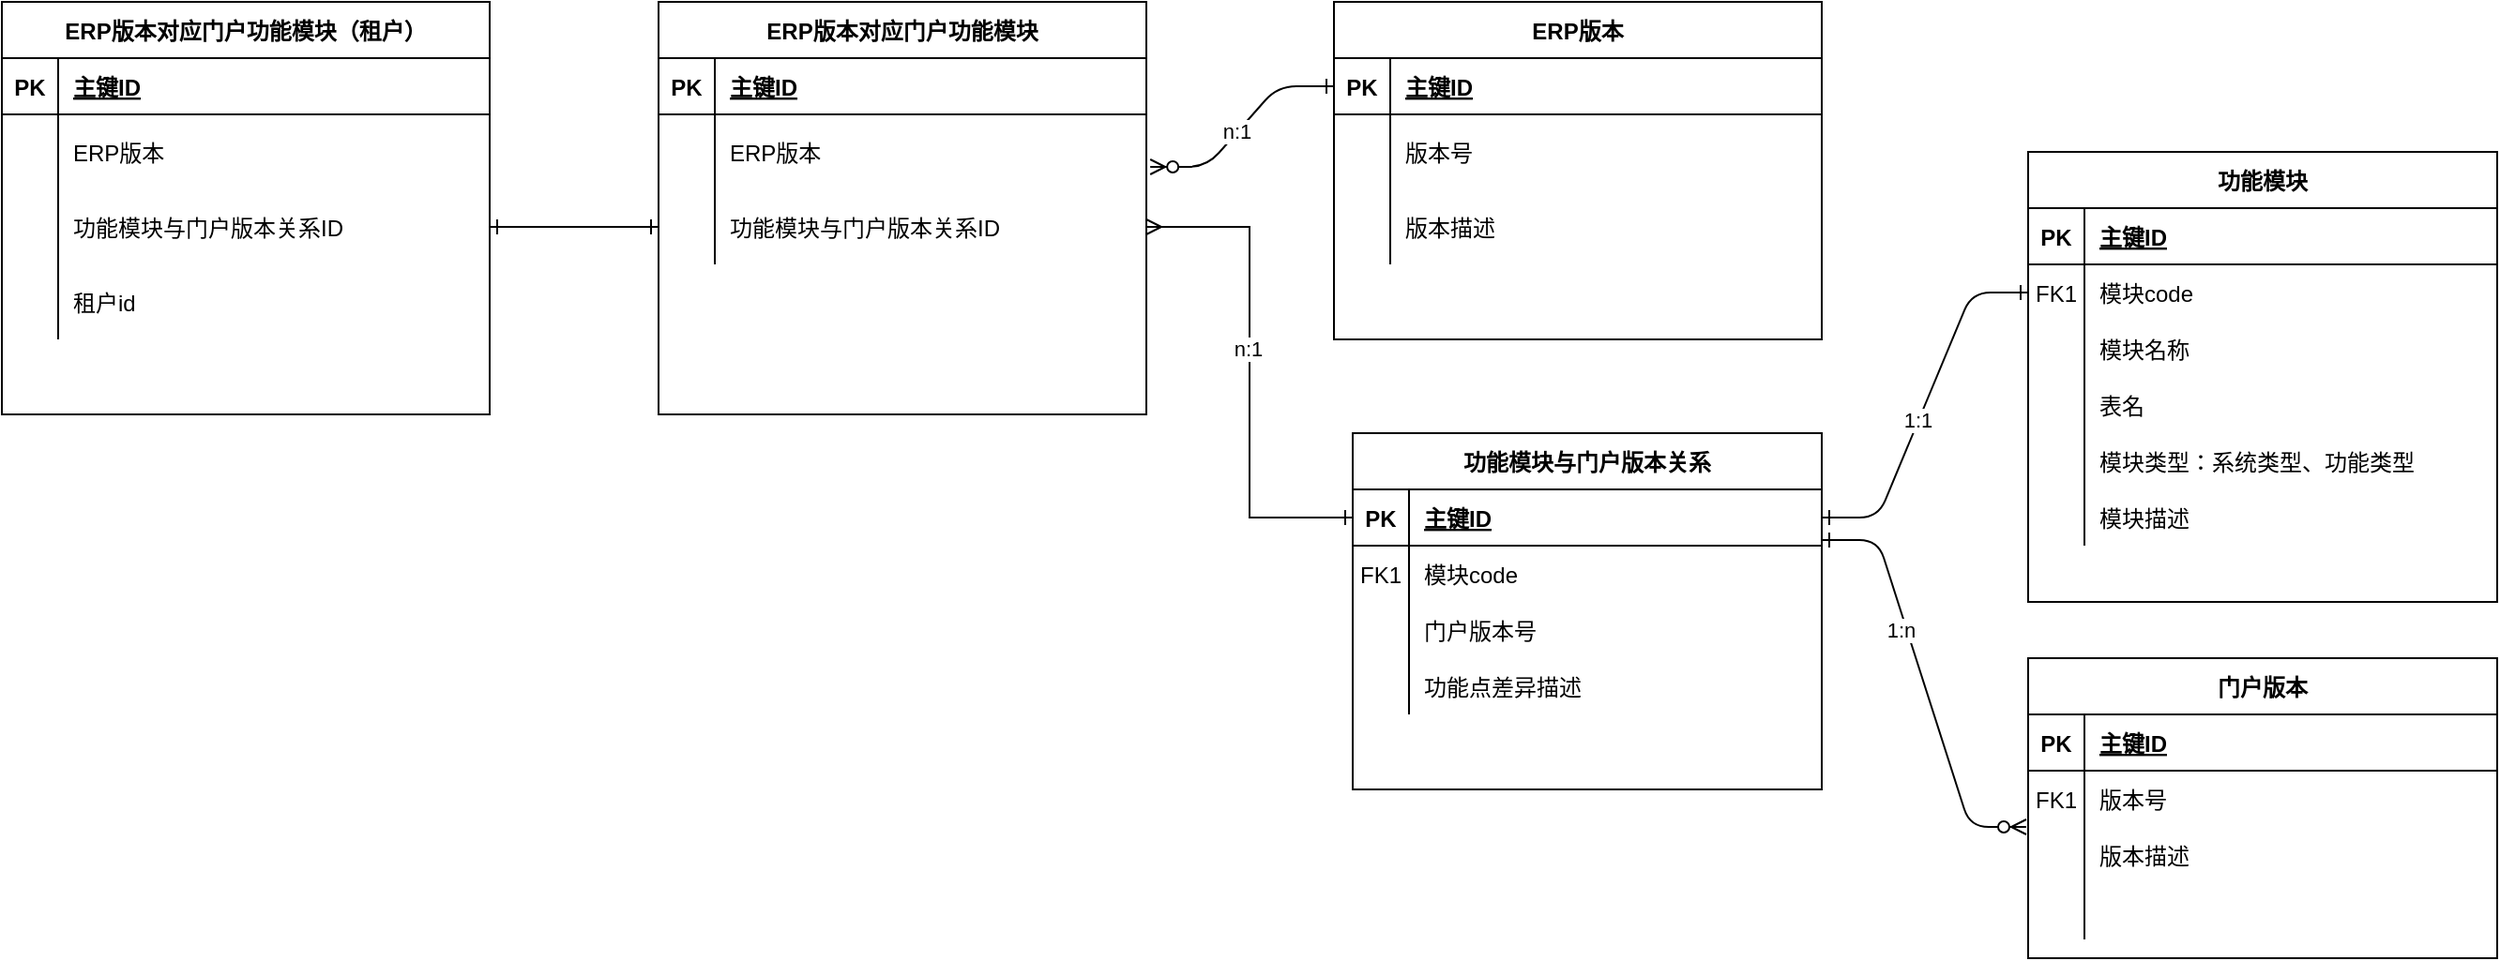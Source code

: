 <mxfile version="14.8.0" type="github">
  <diagram id="R2lEEEUBdFMjLlhIrx00" name="Page-1">
    <mxGraphModel dx="2272" dy="714" grid="1" gridSize="10" guides="1" tooltips="1" connect="1" arrows="1" fold="1" page="1" pageScale="1" pageWidth="850" pageHeight="1100" math="0" shadow="0" extFonts="Permanent Marker^https://fonts.googleapis.com/css?family=Permanent+Marker">
      <root>
        <mxCell id="0" />
        <mxCell id="1" parent="0" />
        <mxCell id="C-vyLk0tnHw3VtMMgP7b-1" value="" style="edgeStyle=entityRelationEdgeStyle;endArrow=ERzeroToMany;startArrow=ERone;endFill=1;startFill=0;entryX=1.008;entryY=0.7;entryDx=0;entryDy=0;entryPerimeter=0;" parent="1" source="C-vyLk0tnHw3VtMMgP7b-24" target="NYmwOqSYR06NfvhQdzBS-30" edge="1">
          <mxGeometry width="100" height="100" relative="1" as="geometry">
            <mxPoint x="340" y="720" as="sourcePoint" />
            <mxPoint x="500" y="330" as="targetPoint" />
          </mxGeometry>
        </mxCell>
        <mxCell id="NYmwOqSYR06NfvhQdzBS-59" value="n:1" style="edgeLabel;html=1;align=center;verticalAlign=middle;resizable=0;points=[];" vertex="1" connectable="0" parent="C-vyLk0tnHw3VtMMgP7b-1">
          <mxGeometry x="0.053" y="-1" relative="1" as="geometry">
            <mxPoint as="offset" />
          </mxGeometry>
        </mxCell>
        <mxCell id="C-vyLk0tnHw3VtMMgP7b-12" value="" style="edgeStyle=entityRelationEdgeStyle;endArrow=ERone;startArrow=ERone;endFill=0;startFill=0;" parent="1" source="C-vyLk0tnHw3VtMMgP7b-3" target="C-vyLk0tnHw3VtMMgP7b-17" edge="1">
          <mxGeometry width="100" height="100" relative="1" as="geometry">
            <mxPoint x="400" y="180" as="sourcePoint" />
            <mxPoint x="460" y="205" as="targetPoint" />
          </mxGeometry>
        </mxCell>
        <mxCell id="NYmwOqSYR06NfvhQdzBS-25" value="1:1" style="edgeLabel;html=1;align=center;verticalAlign=middle;resizable=0;points=[];" vertex="1" connectable="0" parent="C-vyLk0tnHw3VtMMgP7b-12">
          <mxGeometry x="-0.089" y="1" relative="1" as="geometry">
            <mxPoint as="offset" />
          </mxGeometry>
        </mxCell>
        <mxCell id="C-vyLk0tnHw3VtMMgP7b-2" value="功能模块与门户版本关系" style="shape=table;startSize=30;container=1;collapsible=1;childLayout=tableLayout;fixedRows=1;rowLines=0;fontStyle=1;align=center;resizeLast=1;" parent="1" vertex="1">
          <mxGeometry x="680" y="320" width="250" height="190" as="geometry" />
        </mxCell>
        <mxCell id="C-vyLk0tnHw3VtMMgP7b-3" value="" style="shape=partialRectangle;collapsible=0;dropTarget=0;pointerEvents=0;fillColor=none;points=[[0,0.5],[1,0.5]];portConstraint=eastwest;top=0;left=0;right=0;bottom=1;" parent="C-vyLk0tnHw3VtMMgP7b-2" vertex="1">
          <mxGeometry y="30" width="250" height="30" as="geometry" />
        </mxCell>
        <mxCell id="C-vyLk0tnHw3VtMMgP7b-4" value="PK" style="shape=partialRectangle;overflow=hidden;connectable=0;fillColor=none;top=0;left=0;bottom=0;right=0;fontStyle=1;" parent="C-vyLk0tnHw3VtMMgP7b-3" vertex="1">
          <mxGeometry width="30" height="30" as="geometry" />
        </mxCell>
        <mxCell id="C-vyLk0tnHw3VtMMgP7b-5" value="主键ID" style="shape=partialRectangle;overflow=hidden;connectable=0;fillColor=none;top=0;left=0;bottom=0;right=0;align=left;spacingLeft=6;fontStyle=5;" parent="C-vyLk0tnHw3VtMMgP7b-3" vertex="1">
          <mxGeometry x="30" width="220" height="30" as="geometry" />
        </mxCell>
        <mxCell id="C-vyLk0tnHw3VtMMgP7b-6" value="" style="shape=partialRectangle;collapsible=0;dropTarget=0;pointerEvents=0;fillColor=none;points=[[0,0.5],[1,0.5]];portConstraint=eastwest;top=0;left=0;right=0;bottom=0;" parent="C-vyLk0tnHw3VtMMgP7b-2" vertex="1">
          <mxGeometry y="60" width="250" height="30" as="geometry" />
        </mxCell>
        <mxCell id="C-vyLk0tnHw3VtMMgP7b-7" value="FK1" style="shape=partialRectangle;overflow=hidden;connectable=0;fillColor=none;top=0;left=0;bottom=0;right=0;" parent="C-vyLk0tnHw3VtMMgP7b-6" vertex="1">
          <mxGeometry width="30" height="30" as="geometry" />
        </mxCell>
        <mxCell id="C-vyLk0tnHw3VtMMgP7b-8" value="模块code" style="shape=partialRectangle;overflow=hidden;connectable=0;fillColor=none;top=0;left=0;bottom=0;right=0;align=left;spacingLeft=6;" parent="C-vyLk0tnHw3VtMMgP7b-6" vertex="1">
          <mxGeometry x="30" width="220" height="30" as="geometry" />
        </mxCell>
        <mxCell id="C-vyLk0tnHw3VtMMgP7b-9" value="" style="shape=partialRectangle;collapsible=0;dropTarget=0;pointerEvents=0;fillColor=none;points=[[0,0.5],[1,0.5]];portConstraint=eastwest;top=0;left=0;right=0;bottom=0;" parent="C-vyLk0tnHw3VtMMgP7b-2" vertex="1">
          <mxGeometry y="90" width="250" height="30" as="geometry" />
        </mxCell>
        <mxCell id="C-vyLk0tnHw3VtMMgP7b-10" value="" style="shape=partialRectangle;overflow=hidden;connectable=0;fillColor=none;top=0;left=0;bottom=0;right=0;" parent="C-vyLk0tnHw3VtMMgP7b-9" vertex="1">
          <mxGeometry width="30" height="30" as="geometry" />
        </mxCell>
        <mxCell id="C-vyLk0tnHw3VtMMgP7b-11" value="门户版本号" style="shape=partialRectangle;overflow=hidden;connectable=0;fillColor=none;top=0;left=0;bottom=0;right=0;align=left;spacingLeft=6;" parent="C-vyLk0tnHw3VtMMgP7b-9" vertex="1">
          <mxGeometry x="30" width="220" height="30" as="geometry" />
        </mxCell>
        <mxCell id="NYmwOqSYR06NfvhQdzBS-78" value="" style="shape=partialRectangle;collapsible=0;dropTarget=0;pointerEvents=0;fillColor=none;points=[[0,0.5],[1,0.5]];portConstraint=eastwest;top=0;left=0;right=0;bottom=0;" vertex="1" parent="C-vyLk0tnHw3VtMMgP7b-2">
          <mxGeometry y="120" width="250" height="30" as="geometry" />
        </mxCell>
        <mxCell id="NYmwOqSYR06NfvhQdzBS-79" value="" style="shape=partialRectangle;overflow=hidden;connectable=0;fillColor=none;top=0;left=0;bottom=0;right=0;" vertex="1" parent="NYmwOqSYR06NfvhQdzBS-78">
          <mxGeometry width="30" height="30" as="geometry" />
        </mxCell>
        <mxCell id="NYmwOqSYR06NfvhQdzBS-80" value="功能点差异描述" style="shape=partialRectangle;overflow=hidden;connectable=0;fillColor=none;top=0;left=0;bottom=0;right=0;align=left;spacingLeft=6;" vertex="1" parent="NYmwOqSYR06NfvhQdzBS-78">
          <mxGeometry x="30" width="220" height="30" as="geometry" />
        </mxCell>
        <mxCell id="C-vyLk0tnHw3VtMMgP7b-13" value="功能模块" style="shape=table;startSize=30;container=1;collapsible=1;childLayout=tableLayout;fixedRows=1;rowLines=0;fontStyle=1;align=center;resizeLast=1;" parent="1" vertex="1">
          <mxGeometry x="1040" y="170" width="250" height="240" as="geometry" />
        </mxCell>
        <mxCell id="C-vyLk0tnHw3VtMMgP7b-14" value="" style="shape=partialRectangle;collapsible=0;dropTarget=0;pointerEvents=0;fillColor=none;points=[[0,0.5],[1,0.5]];portConstraint=eastwest;top=0;left=0;right=0;bottom=1;" parent="C-vyLk0tnHw3VtMMgP7b-13" vertex="1">
          <mxGeometry y="30" width="250" height="30" as="geometry" />
        </mxCell>
        <mxCell id="C-vyLk0tnHw3VtMMgP7b-15" value="PK" style="shape=partialRectangle;overflow=hidden;connectable=0;fillColor=none;top=0;left=0;bottom=0;right=0;fontStyle=1;" parent="C-vyLk0tnHw3VtMMgP7b-14" vertex="1">
          <mxGeometry width="30" height="30" as="geometry" />
        </mxCell>
        <mxCell id="C-vyLk0tnHw3VtMMgP7b-16" value="主键ID" style="shape=partialRectangle;overflow=hidden;connectable=0;fillColor=none;top=0;left=0;bottom=0;right=0;align=left;spacingLeft=6;fontStyle=5;" parent="C-vyLk0tnHw3VtMMgP7b-14" vertex="1">
          <mxGeometry x="30" width="220" height="30" as="geometry" />
        </mxCell>
        <mxCell id="C-vyLk0tnHw3VtMMgP7b-17" value="" style="shape=partialRectangle;collapsible=0;dropTarget=0;pointerEvents=0;fillColor=none;points=[[0,0.5],[1,0.5]];portConstraint=eastwest;top=0;left=0;right=0;bottom=0;" parent="C-vyLk0tnHw3VtMMgP7b-13" vertex="1">
          <mxGeometry y="60" width="250" height="30" as="geometry" />
        </mxCell>
        <mxCell id="C-vyLk0tnHw3VtMMgP7b-18" value="FK1" style="shape=partialRectangle;overflow=hidden;connectable=0;fillColor=none;top=0;left=0;bottom=0;right=0;" parent="C-vyLk0tnHw3VtMMgP7b-17" vertex="1">
          <mxGeometry width="30" height="30" as="geometry" />
        </mxCell>
        <mxCell id="C-vyLk0tnHw3VtMMgP7b-19" value="模块code" style="shape=partialRectangle;overflow=hidden;connectable=0;fillColor=none;top=0;left=0;bottom=0;right=0;align=left;spacingLeft=6;" parent="C-vyLk0tnHw3VtMMgP7b-17" vertex="1">
          <mxGeometry x="30" width="220" height="30" as="geometry" />
        </mxCell>
        <mxCell id="C-vyLk0tnHw3VtMMgP7b-20" value="" style="shape=partialRectangle;collapsible=0;dropTarget=0;pointerEvents=0;fillColor=none;points=[[0,0.5],[1,0.5]];portConstraint=eastwest;top=0;left=0;right=0;bottom=0;" parent="C-vyLk0tnHw3VtMMgP7b-13" vertex="1">
          <mxGeometry y="90" width="250" height="30" as="geometry" />
        </mxCell>
        <mxCell id="C-vyLk0tnHw3VtMMgP7b-21" value="" style="shape=partialRectangle;overflow=hidden;connectable=0;fillColor=none;top=0;left=0;bottom=0;right=0;" parent="C-vyLk0tnHw3VtMMgP7b-20" vertex="1">
          <mxGeometry width="30" height="30" as="geometry" />
        </mxCell>
        <mxCell id="C-vyLk0tnHw3VtMMgP7b-22" value="模块名称" style="shape=partialRectangle;overflow=hidden;connectable=0;fillColor=none;top=0;left=0;bottom=0;right=0;align=left;spacingLeft=6;" parent="C-vyLk0tnHw3VtMMgP7b-20" vertex="1">
          <mxGeometry x="30" width="220" height="30" as="geometry" />
        </mxCell>
        <mxCell id="NYmwOqSYR06NfvhQdzBS-75" value="" style="shape=partialRectangle;collapsible=0;dropTarget=0;pointerEvents=0;fillColor=none;points=[[0,0.5],[1,0.5]];portConstraint=eastwest;top=0;left=0;right=0;bottom=0;" vertex="1" parent="C-vyLk0tnHw3VtMMgP7b-13">
          <mxGeometry y="120" width="250" height="30" as="geometry" />
        </mxCell>
        <mxCell id="NYmwOqSYR06NfvhQdzBS-76" value="" style="shape=partialRectangle;overflow=hidden;connectable=0;fillColor=none;top=0;left=0;bottom=0;right=0;" vertex="1" parent="NYmwOqSYR06NfvhQdzBS-75">
          <mxGeometry width="30" height="30" as="geometry" />
        </mxCell>
        <mxCell id="NYmwOqSYR06NfvhQdzBS-77" value="表名" style="shape=partialRectangle;overflow=hidden;connectable=0;fillColor=none;top=0;left=0;bottom=0;right=0;align=left;spacingLeft=6;" vertex="1" parent="NYmwOqSYR06NfvhQdzBS-75">
          <mxGeometry x="30" width="220" height="30" as="geometry" />
        </mxCell>
        <mxCell id="NYmwOqSYR06NfvhQdzBS-4" value="" style="shape=partialRectangle;collapsible=0;dropTarget=0;pointerEvents=0;fillColor=none;points=[[0,0.5],[1,0.5]];portConstraint=eastwest;top=0;left=0;right=0;bottom=0;" vertex="1" parent="C-vyLk0tnHw3VtMMgP7b-13">
          <mxGeometry y="150" width="250" height="30" as="geometry" />
        </mxCell>
        <mxCell id="NYmwOqSYR06NfvhQdzBS-5" value="" style="shape=partialRectangle;overflow=hidden;connectable=0;fillColor=none;top=0;left=0;bottom=0;right=0;" vertex="1" parent="NYmwOqSYR06NfvhQdzBS-4">
          <mxGeometry width="30" height="30" as="geometry" />
        </mxCell>
        <mxCell id="NYmwOqSYR06NfvhQdzBS-6" value="模块类型：系统类型、功能类型" style="shape=partialRectangle;overflow=hidden;connectable=0;fillColor=none;top=0;left=0;bottom=0;right=0;align=left;spacingLeft=6;" vertex="1" parent="NYmwOqSYR06NfvhQdzBS-4">
          <mxGeometry x="30" width="220" height="30" as="geometry" />
        </mxCell>
        <mxCell id="NYmwOqSYR06NfvhQdzBS-41" value="" style="shape=partialRectangle;collapsible=0;dropTarget=0;pointerEvents=0;fillColor=none;points=[[0,0.5],[1,0.5]];portConstraint=eastwest;top=0;left=0;right=0;bottom=0;" vertex="1" parent="C-vyLk0tnHw3VtMMgP7b-13">
          <mxGeometry y="180" width="250" height="30" as="geometry" />
        </mxCell>
        <mxCell id="NYmwOqSYR06NfvhQdzBS-42" value="" style="shape=partialRectangle;overflow=hidden;connectable=0;fillColor=none;top=0;left=0;bottom=0;right=0;" vertex="1" parent="NYmwOqSYR06NfvhQdzBS-41">
          <mxGeometry width="30" height="30" as="geometry" />
        </mxCell>
        <mxCell id="NYmwOqSYR06NfvhQdzBS-43" value="模块描述" style="shape=partialRectangle;overflow=hidden;connectable=0;fillColor=none;top=0;left=0;bottom=0;right=0;align=left;spacingLeft=6;" vertex="1" parent="NYmwOqSYR06NfvhQdzBS-41">
          <mxGeometry x="30" width="220" height="30" as="geometry" />
        </mxCell>
        <mxCell id="C-vyLk0tnHw3VtMMgP7b-23" value="ERP版本" style="shape=table;startSize=30;container=1;collapsible=1;childLayout=tableLayout;fixedRows=1;rowLines=0;fontStyle=1;align=center;resizeLast=1;" parent="1" vertex="1">
          <mxGeometry x="670" y="90" width="260" height="180" as="geometry" />
        </mxCell>
        <mxCell id="C-vyLk0tnHw3VtMMgP7b-24" value="" style="shape=partialRectangle;collapsible=0;dropTarget=0;pointerEvents=0;fillColor=none;points=[[0,0.5],[1,0.5]];portConstraint=eastwest;top=0;left=0;right=0;bottom=1;" parent="C-vyLk0tnHw3VtMMgP7b-23" vertex="1">
          <mxGeometry y="30" width="260" height="30" as="geometry" />
        </mxCell>
        <mxCell id="C-vyLk0tnHw3VtMMgP7b-25" value="PK" style="shape=partialRectangle;overflow=hidden;connectable=0;fillColor=none;top=0;left=0;bottom=0;right=0;fontStyle=1;" parent="C-vyLk0tnHw3VtMMgP7b-24" vertex="1">
          <mxGeometry width="30" height="30" as="geometry" />
        </mxCell>
        <mxCell id="C-vyLk0tnHw3VtMMgP7b-26" value="主键ID" style="shape=partialRectangle;overflow=hidden;connectable=0;fillColor=none;top=0;left=0;bottom=0;right=0;align=left;spacingLeft=6;fontStyle=5;" parent="C-vyLk0tnHw3VtMMgP7b-24" vertex="1">
          <mxGeometry x="30" width="230" height="30" as="geometry" />
        </mxCell>
        <mxCell id="C-vyLk0tnHw3VtMMgP7b-27" value="" style="shape=partialRectangle;collapsible=0;dropTarget=0;pointerEvents=0;fillColor=none;points=[[0,0.5],[1,0.5]];portConstraint=eastwest;top=0;left=0;right=0;bottom=0;" parent="C-vyLk0tnHw3VtMMgP7b-23" vertex="1">
          <mxGeometry y="60" width="260" height="40" as="geometry" />
        </mxCell>
        <mxCell id="C-vyLk0tnHw3VtMMgP7b-28" value="" style="shape=partialRectangle;overflow=hidden;connectable=0;fillColor=none;top=0;left=0;bottom=0;right=0;" parent="C-vyLk0tnHw3VtMMgP7b-27" vertex="1">
          <mxGeometry width="30" height="40" as="geometry" />
        </mxCell>
        <mxCell id="C-vyLk0tnHw3VtMMgP7b-29" value="版本号" style="shape=partialRectangle;overflow=hidden;connectable=0;fillColor=none;top=0;left=0;bottom=0;right=0;align=left;spacingLeft=6;" parent="C-vyLk0tnHw3VtMMgP7b-27" vertex="1">
          <mxGeometry x="30" width="230" height="40" as="geometry" />
        </mxCell>
        <mxCell id="NYmwOqSYR06NfvhQdzBS-1" value="" style="shape=partialRectangle;collapsible=0;dropTarget=0;pointerEvents=0;fillColor=none;points=[[0,0.5],[1,0.5]];portConstraint=eastwest;top=0;left=0;right=0;bottom=0;" vertex="1" parent="C-vyLk0tnHw3VtMMgP7b-23">
          <mxGeometry y="100" width="260" height="40" as="geometry" />
        </mxCell>
        <mxCell id="NYmwOqSYR06NfvhQdzBS-2" value="" style="shape=partialRectangle;overflow=hidden;connectable=0;fillColor=none;top=0;left=0;bottom=0;right=0;" vertex="1" parent="NYmwOqSYR06NfvhQdzBS-1">
          <mxGeometry width="30" height="40" as="geometry" />
        </mxCell>
        <mxCell id="NYmwOqSYR06NfvhQdzBS-3" value="版本描述" style="shape=partialRectangle;overflow=hidden;connectable=0;fillColor=none;top=0;left=0;bottom=0;right=0;align=left;spacingLeft=6;" vertex="1" parent="NYmwOqSYR06NfvhQdzBS-1">
          <mxGeometry x="30" width="230" height="40" as="geometry" />
        </mxCell>
        <mxCell id="NYmwOqSYR06NfvhQdzBS-7" value="门户版本" style="shape=table;startSize=30;container=1;collapsible=1;childLayout=tableLayout;fixedRows=1;rowLines=0;fontStyle=1;align=center;resizeLast=1;" vertex="1" parent="1">
          <mxGeometry x="1040" y="440" width="250" height="160" as="geometry" />
        </mxCell>
        <mxCell id="NYmwOqSYR06NfvhQdzBS-8" value="" style="shape=partialRectangle;collapsible=0;dropTarget=0;pointerEvents=0;fillColor=none;points=[[0,0.5],[1,0.5]];portConstraint=eastwest;top=0;left=0;right=0;bottom=1;" vertex="1" parent="NYmwOqSYR06NfvhQdzBS-7">
          <mxGeometry y="30" width="250" height="30" as="geometry" />
        </mxCell>
        <mxCell id="NYmwOqSYR06NfvhQdzBS-9" value="PK" style="shape=partialRectangle;overflow=hidden;connectable=0;fillColor=none;top=0;left=0;bottom=0;right=0;fontStyle=1;" vertex="1" parent="NYmwOqSYR06NfvhQdzBS-8">
          <mxGeometry width="30" height="30" as="geometry" />
        </mxCell>
        <mxCell id="NYmwOqSYR06NfvhQdzBS-10" value="主键ID" style="shape=partialRectangle;overflow=hidden;connectable=0;fillColor=none;top=0;left=0;bottom=0;right=0;align=left;spacingLeft=6;fontStyle=5;" vertex="1" parent="NYmwOqSYR06NfvhQdzBS-8">
          <mxGeometry x="30" width="220" height="30" as="geometry" />
        </mxCell>
        <mxCell id="NYmwOqSYR06NfvhQdzBS-11" value="" style="shape=partialRectangle;collapsible=0;dropTarget=0;pointerEvents=0;fillColor=none;points=[[0,0.5],[1,0.5]];portConstraint=eastwest;top=0;left=0;right=0;bottom=0;" vertex="1" parent="NYmwOqSYR06NfvhQdzBS-7">
          <mxGeometry y="60" width="250" height="30" as="geometry" />
        </mxCell>
        <mxCell id="NYmwOqSYR06NfvhQdzBS-12" value="FK1" style="shape=partialRectangle;overflow=hidden;connectable=0;fillColor=none;top=0;left=0;bottom=0;right=0;" vertex="1" parent="NYmwOqSYR06NfvhQdzBS-11">
          <mxGeometry width="30" height="30" as="geometry" />
        </mxCell>
        <mxCell id="NYmwOqSYR06NfvhQdzBS-13" value="版本号" style="shape=partialRectangle;overflow=hidden;connectable=0;fillColor=none;top=0;left=0;bottom=0;right=0;align=left;spacingLeft=6;" vertex="1" parent="NYmwOqSYR06NfvhQdzBS-11">
          <mxGeometry x="30" width="220" height="30" as="geometry" />
        </mxCell>
        <mxCell id="NYmwOqSYR06NfvhQdzBS-14" value="" style="shape=partialRectangle;collapsible=0;dropTarget=0;pointerEvents=0;fillColor=none;points=[[0,0.5],[1,0.5]];portConstraint=eastwest;top=0;left=0;right=0;bottom=0;" vertex="1" parent="NYmwOqSYR06NfvhQdzBS-7">
          <mxGeometry y="90" width="250" height="30" as="geometry" />
        </mxCell>
        <mxCell id="NYmwOqSYR06NfvhQdzBS-15" value="" style="shape=partialRectangle;overflow=hidden;connectable=0;fillColor=none;top=0;left=0;bottom=0;right=0;" vertex="1" parent="NYmwOqSYR06NfvhQdzBS-14">
          <mxGeometry width="30" height="30" as="geometry" />
        </mxCell>
        <mxCell id="NYmwOqSYR06NfvhQdzBS-16" value="版本描述" style="shape=partialRectangle;overflow=hidden;connectable=0;fillColor=none;top=0;left=0;bottom=0;right=0;align=left;spacingLeft=6;" vertex="1" parent="NYmwOqSYR06NfvhQdzBS-14">
          <mxGeometry x="30" width="220" height="30" as="geometry" />
        </mxCell>
        <mxCell id="NYmwOqSYR06NfvhQdzBS-17" value="" style="shape=partialRectangle;collapsible=0;dropTarget=0;pointerEvents=0;fillColor=none;points=[[0,0.5],[1,0.5]];portConstraint=eastwest;top=0;left=0;right=0;bottom=0;" vertex="1" parent="NYmwOqSYR06NfvhQdzBS-7">
          <mxGeometry y="120" width="250" height="30" as="geometry" />
        </mxCell>
        <mxCell id="NYmwOqSYR06NfvhQdzBS-18" value="" style="shape=partialRectangle;overflow=hidden;connectable=0;fillColor=none;top=0;left=0;bottom=0;right=0;" vertex="1" parent="NYmwOqSYR06NfvhQdzBS-17">
          <mxGeometry width="30" height="30" as="geometry" />
        </mxCell>
        <mxCell id="NYmwOqSYR06NfvhQdzBS-19" value="" style="shape=partialRectangle;overflow=hidden;connectable=0;fillColor=none;top=0;left=0;bottom=0;right=0;align=left;spacingLeft=6;" vertex="1" parent="NYmwOqSYR06NfvhQdzBS-17">
          <mxGeometry x="30" width="220" height="30" as="geometry" />
        </mxCell>
        <mxCell id="NYmwOqSYR06NfvhQdzBS-23" value="" style="edgeStyle=entityRelationEdgeStyle;endArrow=ERzeroToMany;startArrow=ERone;endFill=1;startFill=0;entryX=-0.004;entryY=1;entryDx=0;entryDy=0;entryPerimeter=0;exitX=1;exitY=0.9;exitDx=0;exitDy=0;exitPerimeter=0;" edge="1" parent="1" source="C-vyLk0tnHw3VtMMgP7b-3" target="NYmwOqSYR06NfvhQdzBS-11">
          <mxGeometry width="100" height="100" relative="1" as="geometry">
            <mxPoint x="680" y="160" as="sourcePoint" />
            <mxPoint x="815" y="190" as="targetPoint" />
          </mxGeometry>
        </mxCell>
        <mxCell id="NYmwOqSYR06NfvhQdzBS-24" value="1:n" style="edgeLabel;html=1;align=center;verticalAlign=middle;resizable=0;points=[];" vertex="1" connectable="0" parent="NYmwOqSYR06NfvhQdzBS-23">
          <mxGeometry x="-0.28" y="-3" relative="1" as="geometry">
            <mxPoint as="offset" />
          </mxGeometry>
        </mxCell>
        <mxCell id="NYmwOqSYR06NfvhQdzBS-26" value="ERP版本对应门户功能模块" style="shape=table;startSize=30;container=1;collapsible=1;childLayout=tableLayout;fixedRows=1;rowLines=0;fontStyle=1;align=center;resizeLast=1;" vertex="1" parent="1">
          <mxGeometry x="310" y="90" width="260" height="220" as="geometry" />
        </mxCell>
        <mxCell id="NYmwOqSYR06NfvhQdzBS-27" value="" style="shape=partialRectangle;collapsible=0;dropTarget=0;pointerEvents=0;fillColor=none;points=[[0,0.5],[1,0.5]];portConstraint=eastwest;top=0;left=0;right=0;bottom=1;" vertex="1" parent="NYmwOqSYR06NfvhQdzBS-26">
          <mxGeometry y="30" width="260" height="30" as="geometry" />
        </mxCell>
        <mxCell id="NYmwOqSYR06NfvhQdzBS-28" value="PK" style="shape=partialRectangle;overflow=hidden;connectable=0;fillColor=none;top=0;left=0;bottom=0;right=0;fontStyle=1;" vertex="1" parent="NYmwOqSYR06NfvhQdzBS-27">
          <mxGeometry width="30" height="30" as="geometry" />
        </mxCell>
        <mxCell id="NYmwOqSYR06NfvhQdzBS-29" value="主键ID" style="shape=partialRectangle;overflow=hidden;connectable=0;fillColor=none;top=0;left=0;bottom=0;right=0;align=left;spacingLeft=6;fontStyle=5;" vertex="1" parent="NYmwOqSYR06NfvhQdzBS-27">
          <mxGeometry x="30" width="230" height="30" as="geometry" />
        </mxCell>
        <mxCell id="NYmwOqSYR06NfvhQdzBS-30" value="" style="shape=partialRectangle;collapsible=0;dropTarget=0;pointerEvents=0;fillColor=none;points=[[0,0.5],[1,0.5]];portConstraint=eastwest;top=0;left=0;right=0;bottom=0;" vertex="1" parent="NYmwOqSYR06NfvhQdzBS-26">
          <mxGeometry y="60" width="260" height="40" as="geometry" />
        </mxCell>
        <mxCell id="NYmwOqSYR06NfvhQdzBS-31" value="" style="shape=partialRectangle;overflow=hidden;connectable=0;fillColor=none;top=0;left=0;bottom=0;right=0;" vertex="1" parent="NYmwOqSYR06NfvhQdzBS-30">
          <mxGeometry width="30" height="40" as="geometry" />
        </mxCell>
        <mxCell id="NYmwOqSYR06NfvhQdzBS-32" value="ERP版本" style="shape=partialRectangle;overflow=hidden;connectable=0;fillColor=none;top=0;left=0;bottom=0;right=0;align=left;spacingLeft=6;" vertex="1" parent="NYmwOqSYR06NfvhQdzBS-30">
          <mxGeometry x="30" width="230" height="40" as="geometry" />
        </mxCell>
        <mxCell id="NYmwOqSYR06NfvhQdzBS-33" value="" style="shape=partialRectangle;collapsible=0;dropTarget=0;pointerEvents=0;fillColor=none;points=[[0,0.5],[1,0.5]];portConstraint=eastwest;top=0;left=0;right=0;bottom=0;" vertex="1" parent="NYmwOqSYR06NfvhQdzBS-26">
          <mxGeometry y="100" width="260" height="40" as="geometry" />
        </mxCell>
        <mxCell id="NYmwOqSYR06NfvhQdzBS-34" value="" style="shape=partialRectangle;overflow=hidden;connectable=0;fillColor=none;top=0;left=0;bottom=0;right=0;" vertex="1" parent="NYmwOqSYR06NfvhQdzBS-33">
          <mxGeometry width="30" height="40" as="geometry" />
        </mxCell>
        <mxCell id="NYmwOqSYR06NfvhQdzBS-35" value="功能模块与门户版本关系ID" style="shape=partialRectangle;overflow=hidden;connectable=0;fillColor=none;top=0;left=0;bottom=0;right=0;align=left;spacingLeft=6;" vertex="1" parent="NYmwOqSYR06NfvhQdzBS-33">
          <mxGeometry x="30" width="230" height="40" as="geometry" />
        </mxCell>
        <mxCell id="NYmwOqSYR06NfvhQdzBS-36" style="edgeStyle=orthogonalEdgeStyle;rounded=0;orthogonalLoop=1;jettySize=auto;html=1;exitX=0;exitY=0.5;exitDx=0;exitDy=0;entryX=1;entryY=0.5;entryDx=0;entryDy=0;endArrow=ERmany;endFill=0;startArrow=ERone;startFill=0;" edge="1" parent="1" source="C-vyLk0tnHw3VtMMgP7b-3" target="NYmwOqSYR06NfvhQdzBS-33">
          <mxGeometry relative="1" as="geometry" />
        </mxCell>
        <mxCell id="NYmwOqSYR06NfvhQdzBS-60" value="n:1" style="edgeLabel;html=1;align=center;verticalAlign=middle;resizable=0;points=[];" vertex="1" connectable="0" parent="NYmwOqSYR06NfvhQdzBS-36">
          <mxGeometry x="0.094" y="1" relative="1" as="geometry">
            <mxPoint as="offset" />
          </mxGeometry>
        </mxCell>
        <mxCell id="NYmwOqSYR06NfvhQdzBS-44" value="ERP版本对应门户功能模块（租户）" style="shape=table;startSize=30;container=1;collapsible=1;childLayout=tableLayout;fixedRows=1;rowLines=0;fontStyle=1;align=center;resizeLast=1;" vertex="1" parent="1">
          <mxGeometry x="-40" y="90" width="260" height="220" as="geometry" />
        </mxCell>
        <mxCell id="NYmwOqSYR06NfvhQdzBS-45" value="" style="shape=partialRectangle;collapsible=0;dropTarget=0;pointerEvents=0;fillColor=none;points=[[0,0.5],[1,0.5]];portConstraint=eastwest;top=0;left=0;right=0;bottom=1;" vertex="1" parent="NYmwOqSYR06NfvhQdzBS-44">
          <mxGeometry y="30" width="260" height="30" as="geometry" />
        </mxCell>
        <mxCell id="NYmwOqSYR06NfvhQdzBS-46" value="PK" style="shape=partialRectangle;overflow=hidden;connectable=0;fillColor=none;top=0;left=0;bottom=0;right=0;fontStyle=1;" vertex="1" parent="NYmwOqSYR06NfvhQdzBS-45">
          <mxGeometry width="30" height="30" as="geometry" />
        </mxCell>
        <mxCell id="NYmwOqSYR06NfvhQdzBS-47" value="主键ID" style="shape=partialRectangle;overflow=hidden;connectable=0;fillColor=none;top=0;left=0;bottom=0;right=0;align=left;spacingLeft=6;fontStyle=5;" vertex="1" parent="NYmwOqSYR06NfvhQdzBS-45">
          <mxGeometry x="30" width="230" height="30" as="geometry" />
        </mxCell>
        <mxCell id="NYmwOqSYR06NfvhQdzBS-48" value="" style="shape=partialRectangle;collapsible=0;dropTarget=0;pointerEvents=0;fillColor=none;points=[[0,0.5],[1,0.5]];portConstraint=eastwest;top=0;left=0;right=0;bottom=0;" vertex="1" parent="NYmwOqSYR06NfvhQdzBS-44">
          <mxGeometry y="60" width="260" height="40" as="geometry" />
        </mxCell>
        <mxCell id="NYmwOqSYR06NfvhQdzBS-49" value="" style="shape=partialRectangle;overflow=hidden;connectable=0;fillColor=none;top=0;left=0;bottom=0;right=0;" vertex="1" parent="NYmwOqSYR06NfvhQdzBS-48">
          <mxGeometry width="30" height="40" as="geometry" />
        </mxCell>
        <mxCell id="NYmwOqSYR06NfvhQdzBS-50" value="ERP版本" style="shape=partialRectangle;overflow=hidden;connectable=0;fillColor=none;top=0;left=0;bottom=0;right=0;align=left;spacingLeft=6;" vertex="1" parent="NYmwOqSYR06NfvhQdzBS-48">
          <mxGeometry x="30" width="230" height="40" as="geometry" />
        </mxCell>
        <mxCell id="NYmwOqSYR06NfvhQdzBS-51" value="" style="shape=partialRectangle;collapsible=0;dropTarget=0;pointerEvents=0;fillColor=none;points=[[0,0.5],[1,0.5]];portConstraint=eastwest;top=0;left=0;right=0;bottom=0;" vertex="1" parent="NYmwOqSYR06NfvhQdzBS-44">
          <mxGeometry y="100" width="260" height="40" as="geometry" />
        </mxCell>
        <mxCell id="NYmwOqSYR06NfvhQdzBS-52" value="" style="shape=partialRectangle;overflow=hidden;connectable=0;fillColor=none;top=0;left=0;bottom=0;right=0;" vertex="1" parent="NYmwOqSYR06NfvhQdzBS-51">
          <mxGeometry width="30" height="40" as="geometry" />
        </mxCell>
        <mxCell id="NYmwOqSYR06NfvhQdzBS-53" value="功能模块与门户版本关系ID" style="shape=partialRectangle;overflow=hidden;connectable=0;fillColor=none;top=0;left=0;bottom=0;right=0;align=left;spacingLeft=6;" vertex="1" parent="NYmwOqSYR06NfvhQdzBS-51">
          <mxGeometry x="30" width="230" height="40" as="geometry" />
        </mxCell>
        <mxCell id="NYmwOqSYR06NfvhQdzBS-54" value="" style="shape=partialRectangle;collapsible=0;dropTarget=0;pointerEvents=0;fillColor=none;points=[[0,0.5],[1,0.5]];portConstraint=eastwest;top=0;left=0;right=0;bottom=0;" vertex="1" parent="NYmwOqSYR06NfvhQdzBS-44">
          <mxGeometry y="140" width="260" height="40" as="geometry" />
        </mxCell>
        <mxCell id="NYmwOqSYR06NfvhQdzBS-55" value="" style="shape=partialRectangle;overflow=hidden;connectable=0;fillColor=none;top=0;left=0;bottom=0;right=0;" vertex="1" parent="NYmwOqSYR06NfvhQdzBS-54">
          <mxGeometry width="30" height="40" as="geometry" />
        </mxCell>
        <mxCell id="NYmwOqSYR06NfvhQdzBS-56" value="租户id" style="shape=partialRectangle;overflow=hidden;connectable=0;fillColor=none;top=0;left=0;bottom=0;right=0;align=left;spacingLeft=6;" vertex="1" parent="NYmwOqSYR06NfvhQdzBS-54">
          <mxGeometry x="30" width="230" height="40" as="geometry" />
        </mxCell>
        <mxCell id="NYmwOqSYR06NfvhQdzBS-61" style="edgeStyle=orthogonalEdgeStyle;rounded=0;orthogonalLoop=1;jettySize=auto;html=1;exitX=1;exitY=0.5;exitDx=0;exitDy=0;entryX=0;entryY=0.5;entryDx=0;entryDy=0;startArrow=ERone;startFill=0;endArrow=ERone;endFill=0;" edge="1" parent="1" source="NYmwOqSYR06NfvhQdzBS-51" target="NYmwOqSYR06NfvhQdzBS-33">
          <mxGeometry relative="1" as="geometry" />
        </mxCell>
      </root>
    </mxGraphModel>
  </diagram>
</mxfile>
